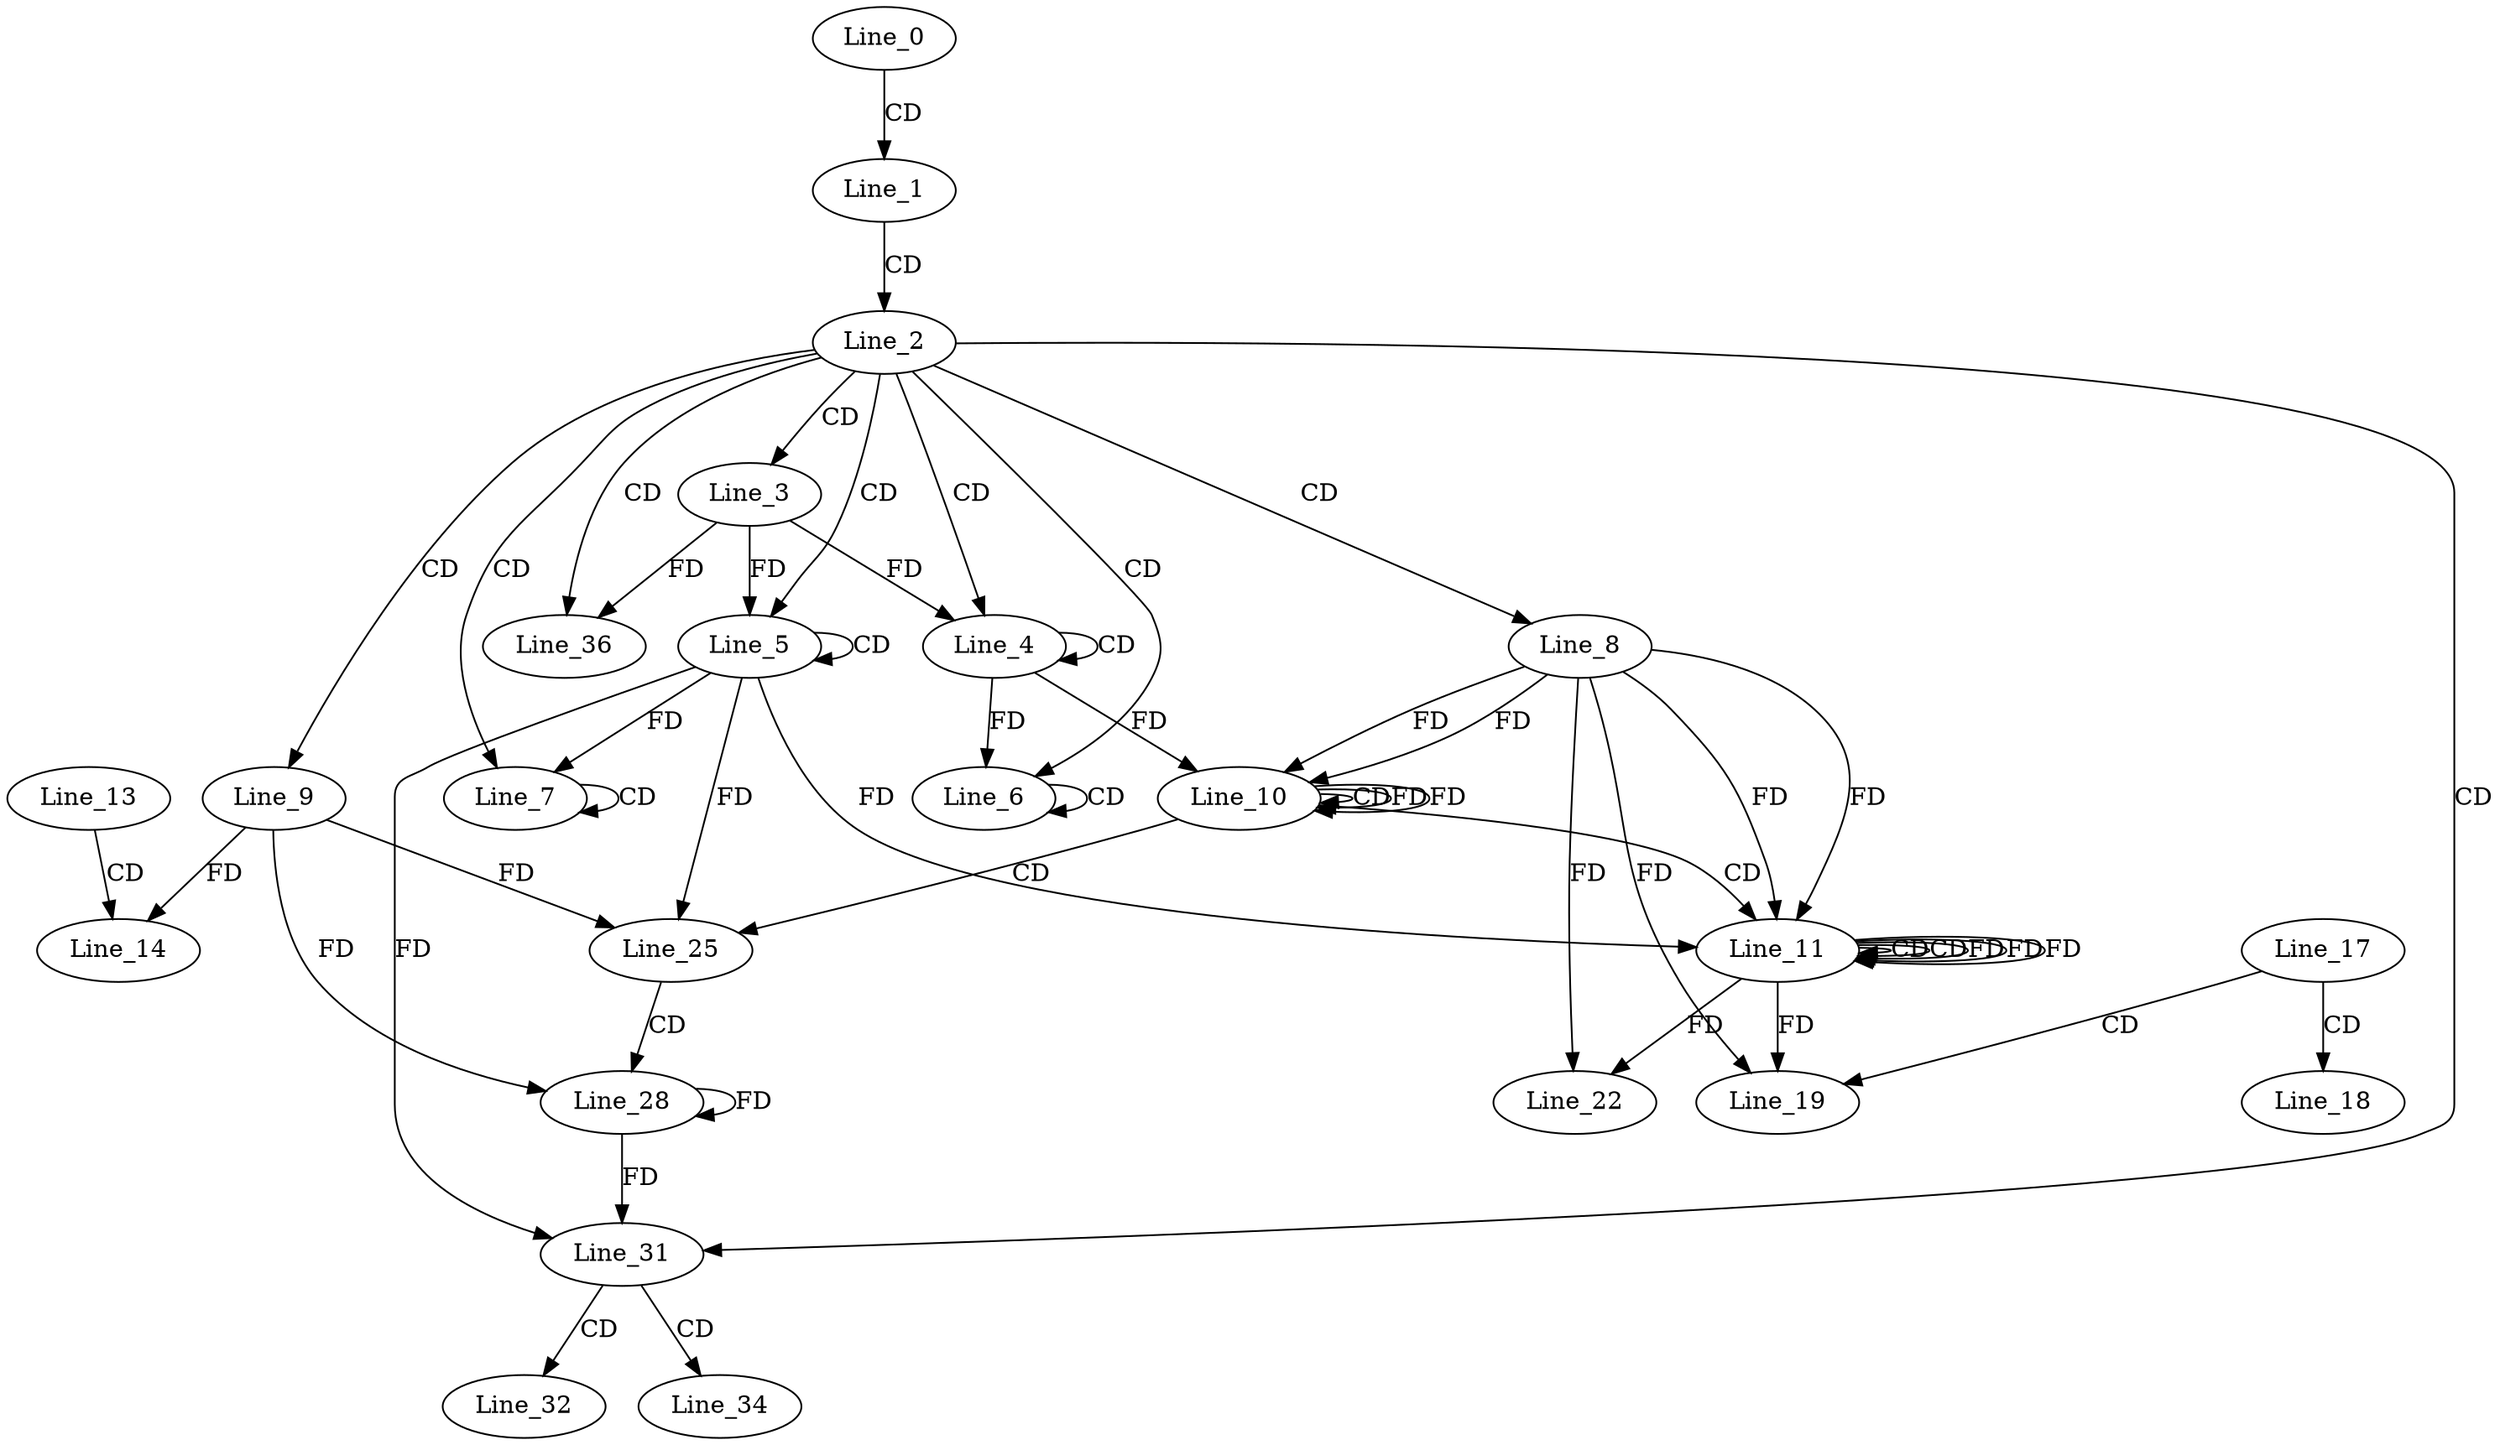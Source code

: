 digraph G {
  Line_0;
  Line_1;
  Line_2;
  Line_3;
  Line_4;
  Line_4;
  Line_5;
  Line_5;
  Line_6;
  Line_6;
  Line_7;
  Line_7;
  Line_8;
  Line_9;
  Line_10;
  Line_10;
  Line_10;
  Line_10;
  Line_11;
  Line_11;
  Line_11;
  Line_11;
  Line_13;
  Line_14;
  Line_17;
  Line_18;
  Line_19;
  Line_22;
  Line_25;
  Line_25;
  Line_28;
  Line_31;
  Line_31;
  Line_32;
  Line_34;
  Line_36;
  Line_0 -> Line_1 [ label="CD" ];
  Line_1 -> Line_2 [ label="CD" ];
  Line_2 -> Line_3 [ label="CD" ];
  Line_2 -> Line_4 [ label="CD" ];
  Line_4 -> Line_4 [ label="CD" ];
  Line_3 -> Line_4 [ label="FD" ];
  Line_2 -> Line_5 [ label="CD" ];
  Line_5 -> Line_5 [ label="CD" ];
  Line_3 -> Line_5 [ label="FD" ];
  Line_2 -> Line_6 [ label="CD" ];
  Line_6 -> Line_6 [ label="CD" ];
  Line_4 -> Line_6 [ label="FD" ];
  Line_2 -> Line_7 [ label="CD" ];
  Line_7 -> Line_7 [ label="CD" ];
  Line_5 -> Line_7 [ label="FD" ];
  Line_2 -> Line_8 [ label="CD" ];
  Line_2 -> Line_9 [ label="CD" ];
  Line_8 -> Line_10 [ label="FD" ];
  Line_4 -> Line_10 [ label="FD" ];
  Line_10 -> Line_10 [ label="CD" ];
  Line_10 -> Line_10 [ label="FD" ];
  Line_8 -> Line_10 [ label="FD" ];
  Line_10 -> Line_11 [ label="CD" ];
  Line_11 -> Line_11 [ label="CD" ];
  Line_8 -> Line_11 [ label="FD" ];
  Line_5 -> Line_11 [ label="FD" ];
  Line_11 -> Line_11 [ label="CD" ];
  Line_11 -> Line_11 [ label="FD" ];
  Line_8 -> Line_11 [ label="FD" ];
  Line_11 -> Line_11 [ label="FD" ];
  Line_13 -> Line_14 [ label="CD" ];
  Line_9 -> Line_14 [ label="FD" ];
  Line_17 -> Line_18 [ label="CD" ];
  Line_17 -> Line_19 [ label="CD" ];
  Line_11 -> Line_19 [ label="FD" ];
  Line_8 -> Line_19 [ label="FD" ];
  Line_11 -> Line_22 [ label="FD" ];
  Line_8 -> Line_22 [ label="FD" ];
  Line_10 -> Line_25 [ label="CD" ];
  Line_9 -> Line_25 [ label="FD" ];
  Line_5 -> Line_25 [ label="FD" ];
  Line_25 -> Line_28 [ label="CD" ];
  Line_28 -> Line_28 [ label="FD" ];
  Line_9 -> Line_28 [ label="FD" ];
  Line_2 -> Line_31 [ label="CD" ];
  Line_28 -> Line_31 [ label="FD" ];
  Line_5 -> Line_31 [ label="FD" ];
  Line_31 -> Line_32 [ label="CD" ];
  Line_31 -> Line_34 [ label="CD" ];
  Line_2 -> Line_36 [ label="CD" ];
  Line_3 -> Line_36 [ label="FD" ];
  Line_10 -> Line_10 [ label="FD" ];
  Line_11 -> Line_11 [ label="FD" ];
}

